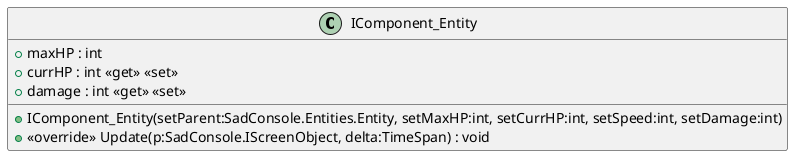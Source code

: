 @startuml
class IComponent_Entity {
    + maxHP : int
    + currHP : int <<get>> <<set>>
    + damage : int <<get>> <<set>>
    + IComponent_Entity(setParent:SadConsole.Entities.Entity, setMaxHP:int, setCurrHP:int, setSpeed:int, setDamage:int)
    + <<override>> Update(p:SadConsole.IScreenObject, delta:TimeSpan) : void
}
@enduml

